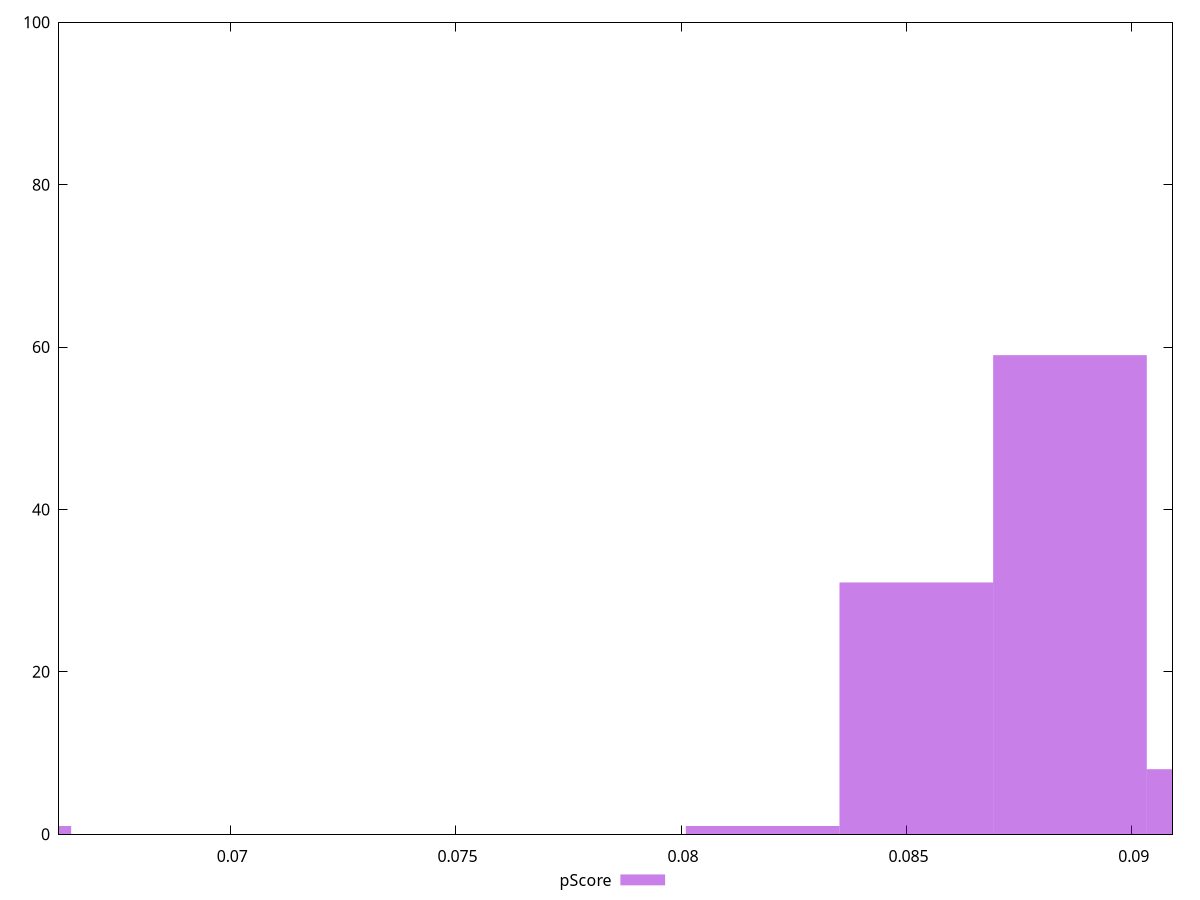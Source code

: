reset

$pScore <<EOF
0.06476701103529396 1
0.08862854141671805 59
0.0852197513622289 31
0.09203733147120721 8
0.08181096130773974 1
EOF

set key outside below
set boxwidth 0.003408790054489156
set xrange [0.06620150306112405:0.09090292139053091]
set yrange [0:100]
set trange [0:100]
set style fill transparent solid 0.5 noborder
set terminal svg size 640, 490 enhanced background rgb 'white'
set output "reports/report_00032_2021-02-25T10-28-15.087Z/interactive/samples/astro/pScore/histogram.svg"

plot $pScore title "pScore" with boxes

reset
